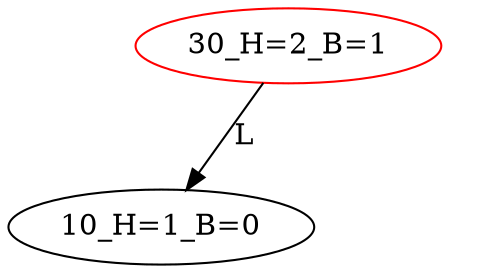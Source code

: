 digraph BiTreeBiTreeInsert {
"30_H=2_B=1" -> {"10_H=1_B=0"} [label="L"]
"30_H=2_B=1" -> {"HD0"} [label="L"] [style=invis]
"HD0" [style=invis]
"30_H=2_B=1" [color=red]
"10_H=1_B=0"
}
